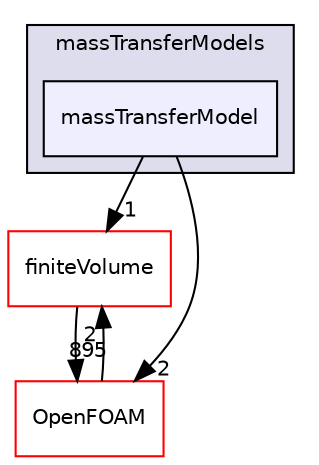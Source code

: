 digraph "src/phaseSystemModels/reactingEulerFoam/interfacialCompositionModels/massTransferModels/massTransferModel" {
  bgcolor=transparent;
  compound=true
  node [ fontsize="10", fontname="Helvetica"];
  edge [ labelfontsize="10", labelfontname="Helvetica"];
  subgraph clusterdir_85edfe07a895b70168789d9773b9fce9 {
    graph [ bgcolor="#ddddee", pencolor="black", label="massTransferModels" fontname="Helvetica", fontsize="10", URL="dir_85edfe07a895b70168789d9773b9fce9.html"]
  dir_9adddcbd98f54d2a285105f00e7031a5 [shape=box, label="massTransferModel", style="filled", fillcolor="#eeeeff", pencolor="black", URL="dir_9adddcbd98f54d2a285105f00e7031a5.html"];
  }
  dir_9bd15774b555cf7259a6fa18f99fe99b [shape=box label="finiteVolume" color="red" URL="dir_9bd15774b555cf7259a6fa18f99fe99b.html"];
  dir_c5473ff19b20e6ec4dfe5c310b3778a8 [shape=box label="OpenFOAM" color="red" URL="dir_c5473ff19b20e6ec4dfe5c310b3778a8.html"];
  dir_9bd15774b555cf7259a6fa18f99fe99b->dir_c5473ff19b20e6ec4dfe5c310b3778a8 [headlabel="895", labeldistance=1.5 headhref="dir_000814_002151.html"];
  dir_9adddcbd98f54d2a285105f00e7031a5->dir_9bd15774b555cf7259a6fa18f99fe99b [headlabel="1", labeldistance=1.5 headhref="dir_003050_000814.html"];
  dir_9adddcbd98f54d2a285105f00e7031a5->dir_c5473ff19b20e6ec4dfe5c310b3778a8 [headlabel="2", labeldistance=1.5 headhref="dir_003050_002151.html"];
  dir_c5473ff19b20e6ec4dfe5c310b3778a8->dir_9bd15774b555cf7259a6fa18f99fe99b [headlabel="2", labeldistance=1.5 headhref="dir_002151_000814.html"];
}
